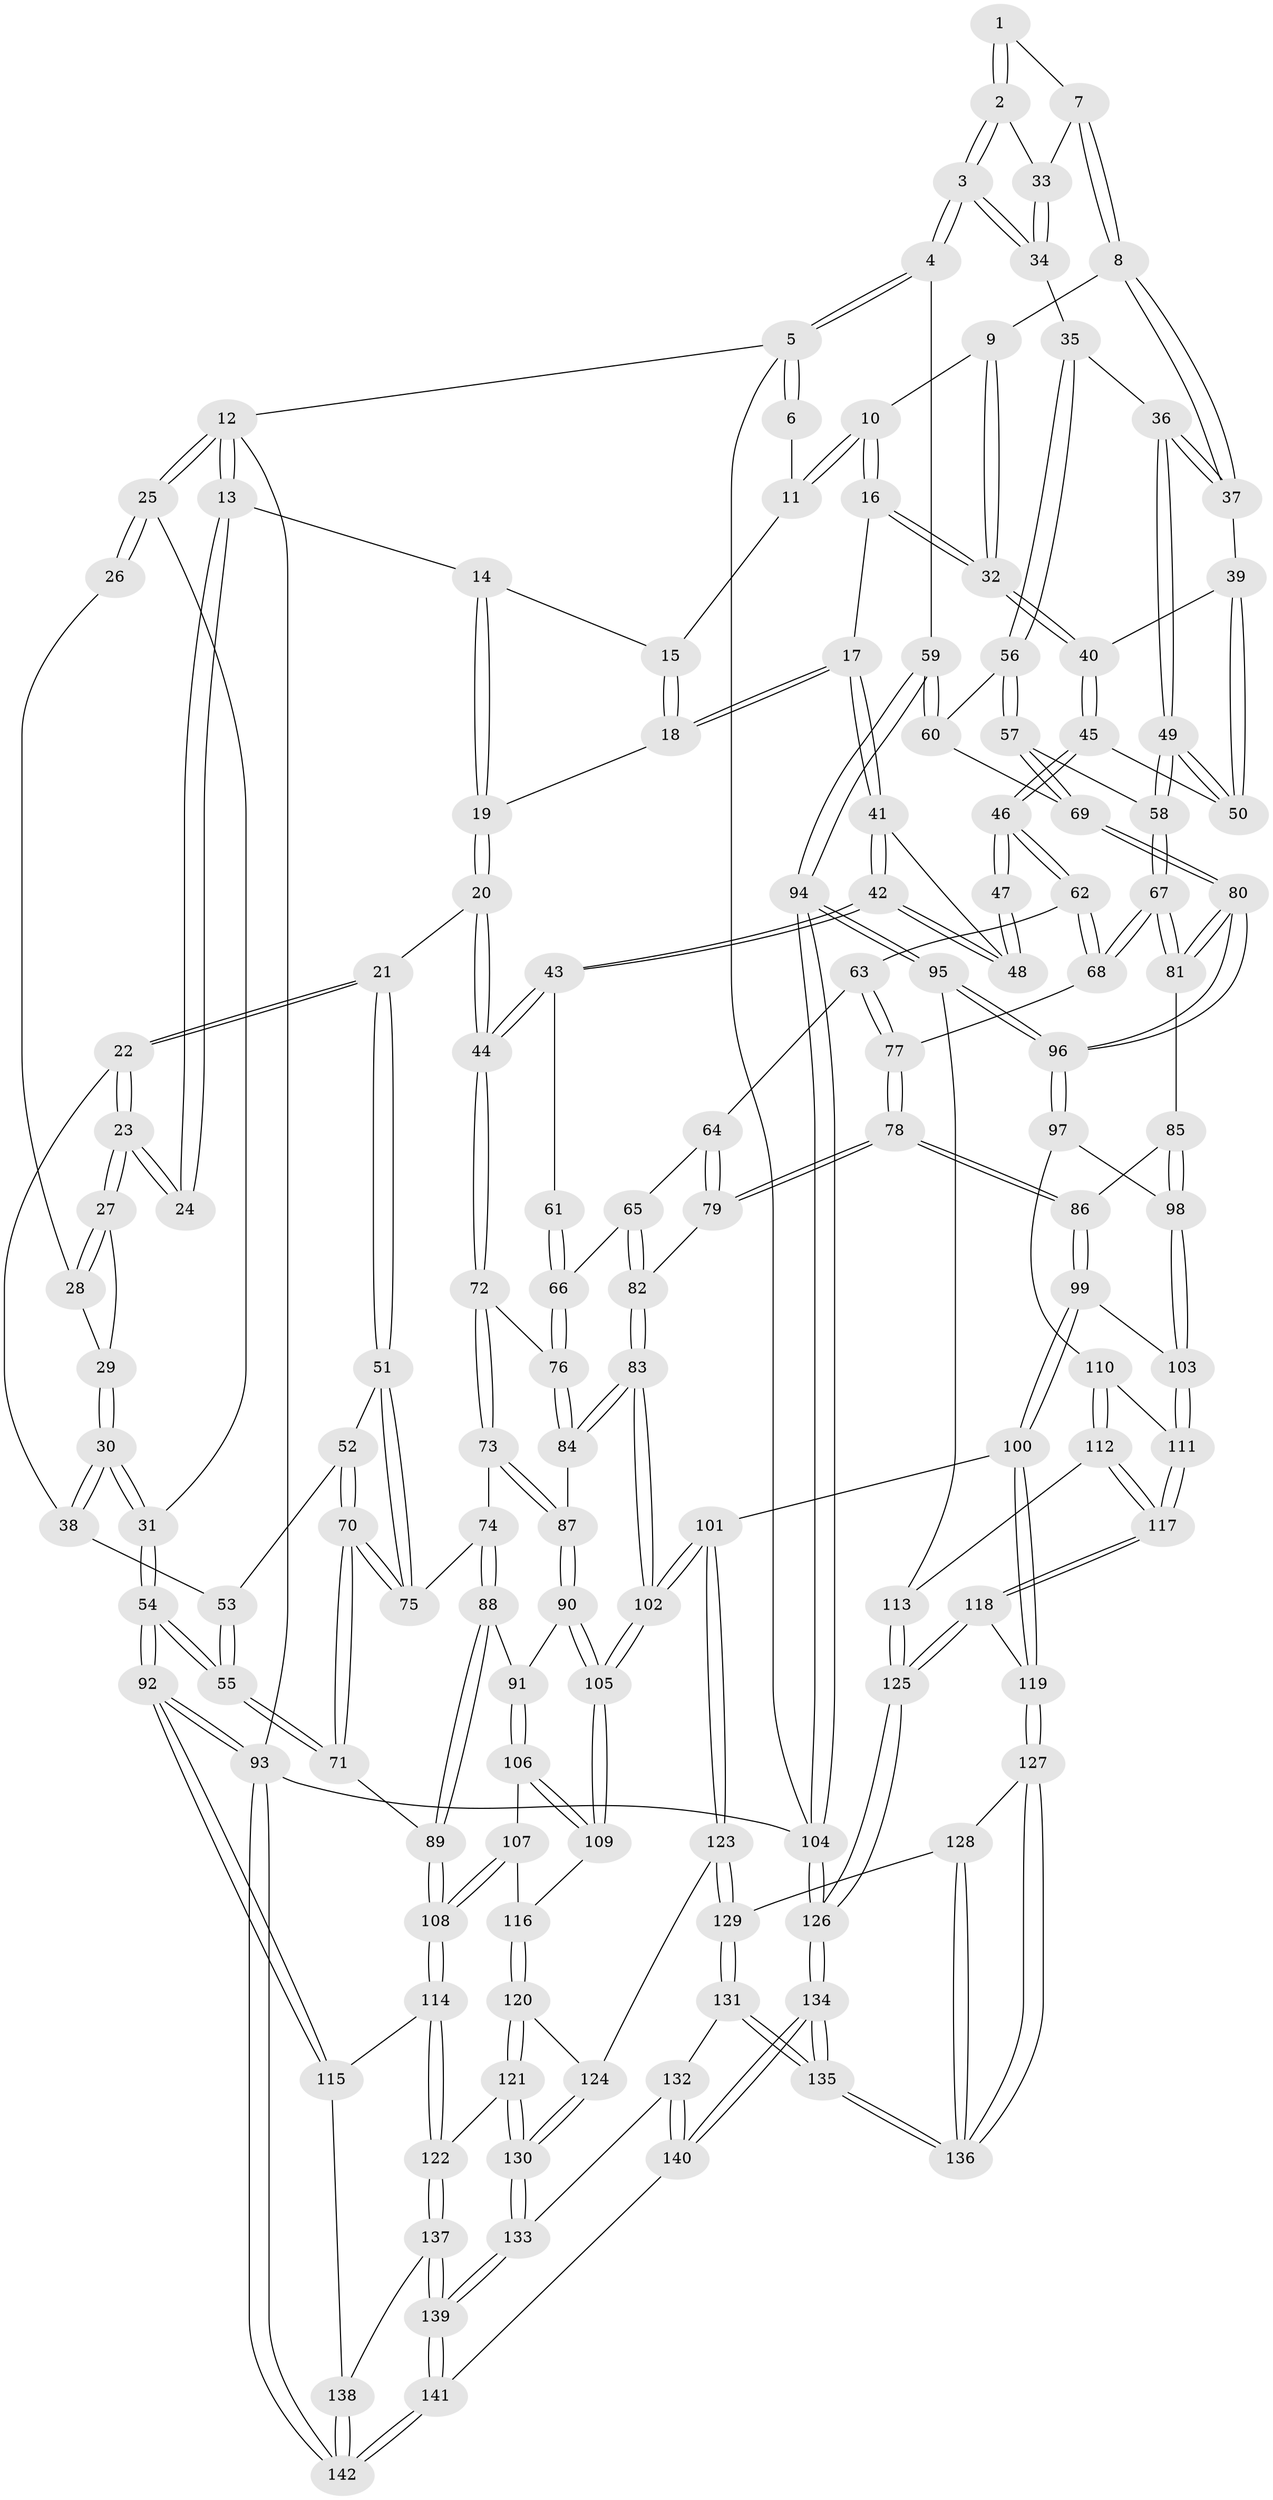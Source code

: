 // coarse degree distribution, {3: 0.16279069767441862, 5: 0.3023255813953488, 6: 0.13953488372093023, 4: 0.38372093023255816, 2: 0.011627906976744186}
// Generated by graph-tools (version 1.1) at 2025/52/02/27/25 19:52:42]
// undirected, 142 vertices, 352 edges
graph export_dot {
graph [start="1"]
  node [color=gray90,style=filled];
  1 [pos="+0.9003560662705361+0"];
  2 [pos="+1+0.10341333512345119"];
  3 [pos="+1+0.1346990804855368"];
  4 [pos="+1+0.13451238820872524"];
  5 [pos="+1+0"];
  6 [pos="+0.8445459513511029+0"];
  7 [pos="+0.8674330458808104+0.11012262766264545"];
  8 [pos="+0.8290352620495799+0.13548093718989204"];
  9 [pos="+0.781812795002978+0.09855179817509256"];
  10 [pos="+0.7440201585875492+0.044300306348782736"];
  11 [pos="+0.6603992931898957+0"];
  12 [pos="+0+0"];
  13 [pos="+0.20711064725224182+0"];
  14 [pos="+0.21721091434158285+0"];
  15 [pos="+0.5960401851334309+0"];
  16 [pos="+0.6178287727085036+0.1522736234015276"];
  17 [pos="+0.5650890041627898+0.1355260078820927"];
  18 [pos="+0.5533906031630511+0.036068809446528446"];
  19 [pos="+0.32062748216810005+0.11052064638850699"];
  20 [pos="+0.322707503332396+0.24188772232034095"];
  21 [pos="+0.3184401737003653+0.2434237017976144"];
  22 [pos="+0.15143121473682528+0.2011244117652554"];
  23 [pos="+0.13545823100048365+0.18011896880629058"];
  24 [pos="+0.12226481410439698+0.09042132982327895"];
  25 [pos="+0+0"];
  26 [pos="+0.02135893712654614+0.10747495728732176"];
  27 [pos="+0.0981816061905325+0.17332858681116622"];
  28 [pos="+0.03682524950395823+0.12627371906102988"];
  29 [pos="+0.033992212442165874+0.18409690416718194"];
  30 [pos="+0+0.22235645205449328"];
  31 [pos="+0+0.23726681315325912"];
  32 [pos="+0.6510006954888515+0.175940184806284"];
  33 [pos="+0.9411875202683951+0.11959244099953327"];
  34 [pos="+0.9447841328143742+0.2539128241413809"];
  35 [pos="+0.9135704594859966+0.270073282521861"];
  36 [pos="+0.8982306144500858+0.26578792889501884"];
  37 [pos="+0.8238705306835639+0.20199150730840632"];
  38 [pos="+0.09501784896677481+0.2532216558567572"];
  39 [pos="+0.8083324701362835+0.2116281429881082"];
  40 [pos="+0.6906082876675098+0.23287355068024948"];
  41 [pos="+0.5293468598392631+0.1761390808820869"];
  42 [pos="+0.3830256032956588+0.2513344786230792"];
  43 [pos="+0.3679918045044588+0.2571856419441339"];
  44 [pos="+0.3600642892671892+0.25904748241261005"];
  45 [pos="+0.6593228541768251+0.32088004600335773"];
  46 [pos="+0.6464383628453122+0.3295912570077053"];
  47 [pos="+0.6245954510797906+0.32727197667057134"];
  48 [pos="+0.6131791148378845+0.31550204454413416"];
  49 [pos="+0.8016121747066447+0.3924628919671647"];
  50 [pos="+0.7651492950588284+0.35054103600225994"];
  51 [pos="+0.28247906759406083+0.2885283386810919"];
  52 [pos="+0.14275893164880993+0.36729136402787177"];
  53 [pos="+0.09162481935052928+0.26767935207315013"];
  54 [pos="+0+0.49425263804832764"];
  55 [pos="+0+0.49829858203592614"];
  56 [pos="+0.9468774846842458+0.3573414505562015"];
  57 [pos="+0.8780624204325227+0.41434722039557564"];
  58 [pos="+0.8059051284024744+0.4106976554970497"];
  59 [pos="+1+0.4060124267709002"];
  60 [pos="+0.9592577572609543+0.36421991214627253"];
  61 [pos="+0.5727517385682317+0.3572145576226077"];
  62 [pos="+0.6502164657435351+0.35974629483486387"];
  63 [pos="+0.6347818257722135+0.43446151823325707"];
  64 [pos="+0.5951470286792032+0.4465256513609852"];
  65 [pos="+0.5252058414687888+0.4303262907567239"];
  66 [pos="+0.5240035112591421+0.42921755592590105"];
  67 [pos="+0.7766810173365231+0.4698997819996292"];
  68 [pos="+0.7396406153171406+0.45400495787924233"];
  69 [pos="+0.9558741198836153+0.5174864392856879"];
  70 [pos="+0.0579857636891924+0.4716143384234353"];
  71 [pos="+0+0.5140482944408893"];
  72 [pos="+0.41786568222402054+0.4187958940150298"];
  73 [pos="+0.37302514574033635+0.464477068222826"];
  74 [pos="+0.24928419897464435+0.4736641133520058"];
  75 [pos="+0.2394990148584594+0.46235003474924813"];
  76 [pos="+0.4293786347605428+0.4260137367489602"];
  77 [pos="+0.6482729185068872+0.45299629263119584"];
  78 [pos="+0.6462383731393452+0.570656854298068"];
  79 [pos="+0.5997241435174361+0.5628449533509027"];
  80 [pos="+0.9799814746497255+0.5746838579539659"];
  81 [pos="+0.7789565783959984+0.5337928565215398"];
  82 [pos="+0.5687436416713957+0.5642092636254432"];
  83 [pos="+0.5141018062700115+0.5919087146401658"];
  84 [pos="+0.4698860015786257+0.5558256017843579"];
  85 [pos="+0.7786541303645176+0.5341164183669834"];
  86 [pos="+0.6510423707352274+0.5733510329865968"];
  87 [pos="+0.33544437065253135+0.5909010096117662"];
  88 [pos="+0.2581807609311699+0.5316417371969379"];
  89 [pos="+0.05993471092114741+0.5849006527999142"];
  90 [pos="+0.3307473348499589+0.596223320599935"];
  91 [pos="+0.30493157961453304+0.6004969774571506"];
  92 [pos="+0+0.8011233810315029"];
  93 [pos="+0+1"];
  94 [pos="+1+0.651324444307933"];
  95 [pos="+1+0.6206142488218135"];
  96 [pos="+1+0.5990767948870279"];
  97 [pos="+0.8176175338311046+0.6609670815913478"];
  98 [pos="+0.7843924399091593+0.6211450444183422"];
  99 [pos="+0.6599178345697194+0.6670199294348121"];
  100 [pos="+0.5734365276732265+0.7457427721482582"];
  101 [pos="+0.48430753970566476+0.7570728884961031"];
  102 [pos="+0.47565958972149663+0.7411577535100097"];
  103 [pos="+0.7193840831175221+0.6990565453452107"];
  104 [pos="+1+1"];
  105 [pos="+0.4689067357486754+0.7378655229652717"];
  106 [pos="+0.2594905651022831+0.6471279556639602"];
  107 [pos="+0.24240798998473456+0.6583928820905877"];
  108 [pos="+0.14429092152033274+0.6892631634971876"];
  109 [pos="+0.3644629859369876+0.7367151597019962"];
  110 [pos="+0.8185968056677916+0.688153076072311"];
  111 [pos="+0.7197370324158807+0.6996520926658956"];
  112 [pos="+0.8359906046011238+0.7273198365473319"];
  113 [pos="+0.8602130816386979+0.740590289798386"];
  114 [pos="+0.13862499331893538+0.7887275571539442"];
  115 [pos="+0+0.8083187364392677"];
  116 [pos="+0.3088194779916076+0.7575775448758466"];
  117 [pos="+0.7373873136731637+0.7554201070139884"];
  118 [pos="+0.722034289920817+0.8238965245747953"];
  119 [pos="+0.7047452405886515+0.8317629345010702"];
  120 [pos="+0.29483062567141716+0.7840153234863761"];
  121 [pos="+0.25122780405666756+0.8289694327515132"];
  122 [pos="+0.16108402153495283+0.8309105567400243"];
  123 [pos="+0.4837537111433047+0.7598790214992831"];
  124 [pos="+0.4235922993813327+0.8187263358120953"];
  125 [pos="+0.8569693627030421+0.8733417828240677"];
  126 [pos="+1+1"];
  127 [pos="+0.7045992795741102+0.832022940242471"];
  128 [pos="+0.5517680245420029+0.8567645551516756"];
  129 [pos="+0.527210304585522+0.8568976629828602"];
  130 [pos="+0.3656479551043765+0.8925596366733004"];
  131 [pos="+0.5364211393309122+0.905638160589949"];
  132 [pos="+0.5228475621759261+0.9336110258680416"];
  133 [pos="+0.36717506660907+0.958214599099053"];
  134 [pos="+0.7657025679601684+1"];
  135 [pos="+0.6675151125198128+0.9400737474124397"];
  136 [pos="+0.6846261546669343+0.8791719182131101"];
  137 [pos="+0.15563364936738153+0.8707656394692562"];
  138 [pos="+0.05423777992214559+0.9711160562350861"];
  139 [pos="+0.3144385941351522+1"];
  140 [pos="+0.5567323934952516+1"];
  141 [pos="+0.32111041788273453+1"];
  142 [pos="+0+1"];
  1 -- 2;
  1 -- 2;
  1 -- 7;
  2 -- 3;
  2 -- 3;
  2 -- 33;
  3 -- 4;
  3 -- 4;
  3 -- 34;
  3 -- 34;
  4 -- 5;
  4 -- 5;
  4 -- 59;
  5 -- 6;
  5 -- 6;
  5 -- 12;
  5 -- 104;
  6 -- 11;
  7 -- 8;
  7 -- 8;
  7 -- 33;
  8 -- 9;
  8 -- 37;
  8 -- 37;
  9 -- 10;
  9 -- 32;
  9 -- 32;
  10 -- 11;
  10 -- 11;
  10 -- 16;
  10 -- 16;
  11 -- 15;
  12 -- 13;
  12 -- 13;
  12 -- 25;
  12 -- 25;
  12 -- 93;
  13 -- 14;
  13 -- 24;
  13 -- 24;
  14 -- 15;
  14 -- 19;
  14 -- 19;
  15 -- 18;
  15 -- 18;
  16 -- 17;
  16 -- 32;
  16 -- 32;
  17 -- 18;
  17 -- 18;
  17 -- 41;
  17 -- 41;
  18 -- 19;
  19 -- 20;
  19 -- 20;
  20 -- 21;
  20 -- 44;
  20 -- 44;
  21 -- 22;
  21 -- 22;
  21 -- 51;
  21 -- 51;
  22 -- 23;
  22 -- 23;
  22 -- 38;
  23 -- 24;
  23 -- 24;
  23 -- 27;
  23 -- 27;
  25 -- 26;
  25 -- 26;
  25 -- 31;
  26 -- 28;
  27 -- 28;
  27 -- 28;
  27 -- 29;
  28 -- 29;
  29 -- 30;
  29 -- 30;
  30 -- 31;
  30 -- 31;
  30 -- 38;
  30 -- 38;
  31 -- 54;
  31 -- 54;
  32 -- 40;
  32 -- 40;
  33 -- 34;
  33 -- 34;
  34 -- 35;
  35 -- 36;
  35 -- 56;
  35 -- 56;
  36 -- 37;
  36 -- 37;
  36 -- 49;
  36 -- 49;
  37 -- 39;
  38 -- 53;
  39 -- 40;
  39 -- 50;
  39 -- 50;
  40 -- 45;
  40 -- 45;
  41 -- 42;
  41 -- 42;
  41 -- 48;
  42 -- 43;
  42 -- 43;
  42 -- 48;
  42 -- 48;
  43 -- 44;
  43 -- 44;
  43 -- 61;
  44 -- 72;
  44 -- 72;
  45 -- 46;
  45 -- 46;
  45 -- 50;
  46 -- 47;
  46 -- 47;
  46 -- 62;
  46 -- 62;
  47 -- 48;
  47 -- 48;
  49 -- 50;
  49 -- 50;
  49 -- 58;
  49 -- 58;
  51 -- 52;
  51 -- 75;
  51 -- 75;
  52 -- 53;
  52 -- 70;
  52 -- 70;
  53 -- 55;
  53 -- 55;
  54 -- 55;
  54 -- 55;
  54 -- 92;
  54 -- 92;
  55 -- 71;
  55 -- 71;
  56 -- 57;
  56 -- 57;
  56 -- 60;
  57 -- 58;
  57 -- 69;
  57 -- 69;
  58 -- 67;
  58 -- 67;
  59 -- 60;
  59 -- 60;
  59 -- 94;
  59 -- 94;
  60 -- 69;
  61 -- 66;
  61 -- 66;
  62 -- 63;
  62 -- 68;
  62 -- 68;
  63 -- 64;
  63 -- 77;
  63 -- 77;
  64 -- 65;
  64 -- 79;
  64 -- 79;
  65 -- 66;
  65 -- 82;
  65 -- 82;
  66 -- 76;
  66 -- 76;
  67 -- 68;
  67 -- 68;
  67 -- 81;
  67 -- 81;
  68 -- 77;
  69 -- 80;
  69 -- 80;
  70 -- 71;
  70 -- 71;
  70 -- 75;
  70 -- 75;
  71 -- 89;
  72 -- 73;
  72 -- 73;
  72 -- 76;
  73 -- 74;
  73 -- 87;
  73 -- 87;
  74 -- 75;
  74 -- 88;
  74 -- 88;
  76 -- 84;
  76 -- 84;
  77 -- 78;
  77 -- 78;
  78 -- 79;
  78 -- 79;
  78 -- 86;
  78 -- 86;
  79 -- 82;
  80 -- 81;
  80 -- 81;
  80 -- 96;
  80 -- 96;
  81 -- 85;
  82 -- 83;
  82 -- 83;
  83 -- 84;
  83 -- 84;
  83 -- 102;
  83 -- 102;
  84 -- 87;
  85 -- 86;
  85 -- 98;
  85 -- 98;
  86 -- 99;
  86 -- 99;
  87 -- 90;
  87 -- 90;
  88 -- 89;
  88 -- 89;
  88 -- 91;
  89 -- 108;
  89 -- 108;
  90 -- 91;
  90 -- 105;
  90 -- 105;
  91 -- 106;
  91 -- 106;
  92 -- 93;
  92 -- 93;
  92 -- 115;
  92 -- 115;
  93 -- 142;
  93 -- 142;
  93 -- 104;
  94 -- 95;
  94 -- 95;
  94 -- 104;
  94 -- 104;
  95 -- 96;
  95 -- 96;
  95 -- 113;
  96 -- 97;
  96 -- 97;
  97 -- 98;
  97 -- 110;
  98 -- 103;
  98 -- 103;
  99 -- 100;
  99 -- 100;
  99 -- 103;
  100 -- 101;
  100 -- 119;
  100 -- 119;
  101 -- 102;
  101 -- 102;
  101 -- 123;
  101 -- 123;
  102 -- 105;
  102 -- 105;
  103 -- 111;
  103 -- 111;
  104 -- 126;
  104 -- 126;
  105 -- 109;
  105 -- 109;
  106 -- 107;
  106 -- 109;
  106 -- 109;
  107 -- 108;
  107 -- 108;
  107 -- 116;
  108 -- 114;
  108 -- 114;
  109 -- 116;
  110 -- 111;
  110 -- 112;
  110 -- 112;
  111 -- 117;
  111 -- 117;
  112 -- 113;
  112 -- 117;
  112 -- 117;
  113 -- 125;
  113 -- 125;
  114 -- 115;
  114 -- 122;
  114 -- 122;
  115 -- 138;
  116 -- 120;
  116 -- 120;
  117 -- 118;
  117 -- 118;
  118 -- 119;
  118 -- 125;
  118 -- 125;
  119 -- 127;
  119 -- 127;
  120 -- 121;
  120 -- 121;
  120 -- 124;
  121 -- 122;
  121 -- 130;
  121 -- 130;
  122 -- 137;
  122 -- 137;
  123 -- 124;
  123 -- 129;
  123 -- 129;
  124 -- 130;
  124 -- 130;
  125 -- 126;
  125 -- 126;
  126 -- 134;
  126 -- 134;
  127 -- 128;
  127 -- 136;
  127 -- 136;
  128 -- 129;
  128 -- 136;
  128 -- 136;
  129 -- 131;
  129 -- 131;
  130 -- 133;
  130 -- 133;
  131 -- 132;
  131 -- 135;
  131 -- 135;
  132 -- 133;
  132 -- 140;
  132 -- 140;
  133 -- 139;
  133 -- 139;
  134 -- 135;
  134 -- 135;
  134 -- 140;
  134 -- 140;
  135 -- 136;
  135 -- 136;
  137 -- 138;
  137 -- 139;
  137 -- 139;
  138 -- 142;
  138 -- 142;
  139 -- 141;
  139 -- 141;
  140 -- 141;
  141 -- 142;
  141 -- 142;
}
